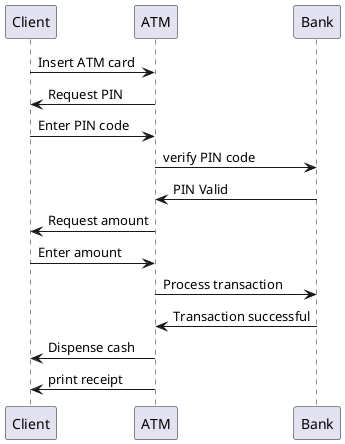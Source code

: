 @startuml
Client -> ATM : Insert ATM card
Client <- ATM : Request PIN
Client -> ATM : Enter PIN code
ATM -> Bank : verify PIN code
Bank -> ATM : PIN Valid
Client <- ATM : Request amount
Client -> ATM : Enter amount
ATM -> Bank : Process transaction
ATM <- Bank : Transaction successful
Client <- ATM : Dispense cash
Client <- ATM : print receipt



@enduml